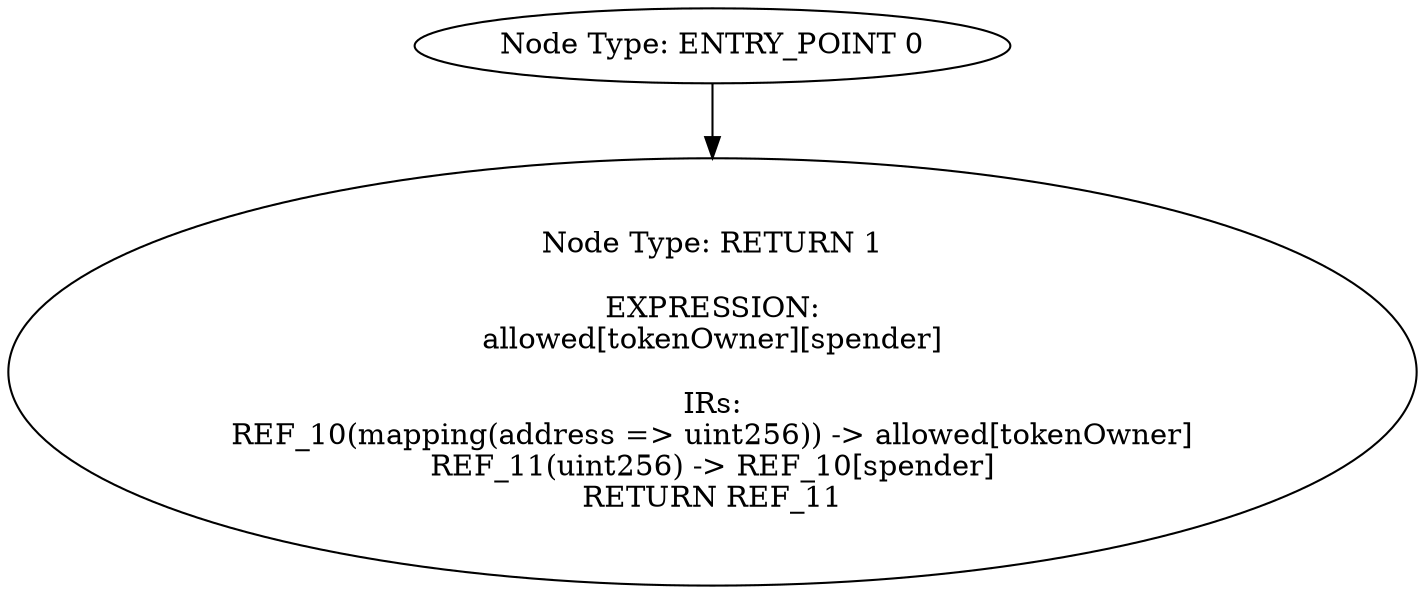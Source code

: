 digraph{
0[label="Node Type: ENTRY_POINT 0
"];
0->1;
1[label="Node Type: RETURN 1

EXPRESSION:
allowed[tokenOwner][spender]

IRs:
REF_10(mapping(address => uint256)) -> allowed[tokenOwner]
REF_11(uint256) -> REF_10[spender]
RETURN REF_11"];
}
